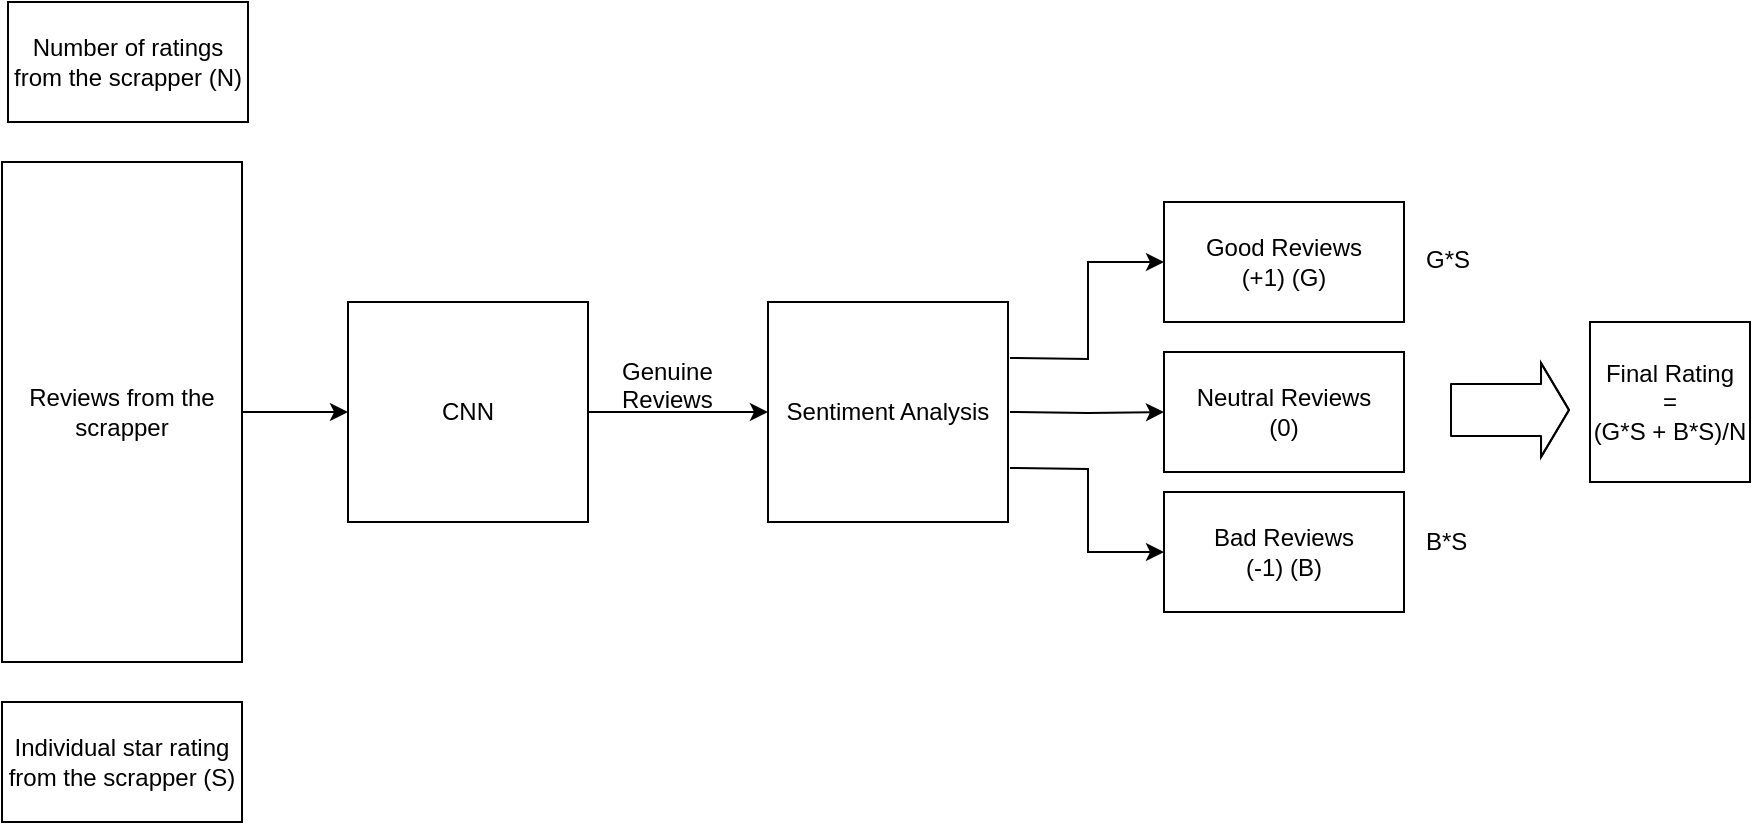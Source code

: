 <mxfile version="12.1.3" type="device" pages="1"><diagram id="q2C2-AsCh0tebOCbILGX" name="Page-1"><mxGraphModel dx="1024" dy="517" grid="1" gridSize="10" guides="1" tooltips="1" connect="1" arrows="1" fold="1" page="1" pageScale="1" pageWidth="1169" pageHeight="827" math="0" shadow="0"><root><mxCell id="0"/><mxCell id="1" parent="0"/><mxCell id="LRT2e3GvggIwjLuOvnoT-3" value="" style="edgeStyle=orthogonalEdgeStyle;rounded=0;orthogonalLoop=1;jettySize=auto;html=1;" edge="1" parent="1" source="LRT2e3GvggIwjLuOvnoT-1" target="LRT2e3GvggIwjLuOvnoT-2"><mxGeometry relative="1" as="geometry"/></mxCell><mxCell id="LRT2e3GvggIwjLuOvnoT-1" value="Reviews from the scrapper" style="rounded=0;whiteSpace=wrap;html=1;" vertex="1" parent="1"><mxGeometry x="17" y="100" width="120" height="250" as="geometry"/></mxCell><mxCell id="LRT2e3GvggIwjLuOvnoT-5" value="" style="edgeStyle=orthogonalEdgeStyle;rounded=0;orthogonalLoop=1;jettySize=auto;html=1;" edge="1" parent="1" source="LRT2e3GvggIwjLuOvnoT-2" target="LRT2e3GvggIwjLuOvnoT-4"><mxGeometry relative="1" as="geometry"/></mxCell><mxCell id="LRT2e3GvggIwjLuOvnoT-2" value="CNN" style="rounded=0;whiteSpace=wrap;html=1;" vertex="1" parent="1"><mxGeometry x="190" y="170" width="120" height="110" as="geometry"/></mxCell><mxCell id="LRT2e3GvggIwjLuOvnoT-11" style="edgeStyle=orthogonalEdgeStyle;rounded=0;orthogonalLoop=1;jettySize=auto;html=1;exitX=1;exitY=0.25;exitDx=0;exitDy=0;entryX=0;entryY=0.5;entryDx=0;entryDy=0;" edge="1" parent="1" target="LRT2e3GvggIwjLuOvnoT-7"><mxGeometry relative="1" as="geometry"><mxPoint x="521" y="198" as="sourcePoint"/></mxGeometry></mxCell><mxCell id="LRT2e3GvggIwjLuOvnoT-12" style="edgeStyle=orthogonalEdgeStyle;rounded=0;orthogonalLoop=1;jettySize=auto;html=1;exitX=1;exitY=0.75;exitDx=0;exitDy=0;entryX=0;entryY=0.5;entryDx=0;entryDy=0;" edge="1" parent="1" target="LRT2e3GvggIwjLuOvnoT-8"><mxGeometry relative="1" as="geometry"><mxPoint x="521" y="253" as="sourcePoint"/></mxGeometry></mxCell><mxCell id="LRT2e3GvggIwjLuOvnoT-15" style="edgeStyle=orthogonalEdgeStyle;rounded=0;orthogonalLoop=1;jettySize=auto;html=1;exitX=1;exitY=0.5;exitDx=0;exitDy=0;entryX=0;entryY=0.5;entryDx=0;entryDy=0;" edge="1" parent="1" target="LRT2e3GvggIwjLuOvnoT-14"><mxGeometry relative="1" as="geometry"><mxPoint x="521" y="225" as="sourcePoint"/></mxGeometry></mxCell><mxCell id="LRT2e3GvggIwjLuOvnoT-4" value="Sentiment Analysis" style="rounded=0;whiteSpace=wrap;html=1;" vertex="1" parent="1"><mxGeometry x="400" y="170" width="120" height="110" as="geometry"/></mxCell><mxCell id="LRT2e3GvggIwjLuOvnoT-7" value="Good Reviews&lt;br&gt;(+1) (G)" style="rounded=0;whiteSpace=wrap;html=1;" vertex="1" parent="1"><mxGeometry x="598" y="120" width="120" height="60" as="geometry"/></mxCell><mxCell id="LRT2e3GvggIwjLuOvnoT-8" value="Bad Reviews&lt;br&gt;(-1) (B)" style="rounded=0;whiteSpace=wrap;html=1;" vertex="1" parent="1"><mxGeometry x="598" y="265" width="120" height="60" as="geometry"/></mxCell><mxCell id="LRT2e3GvggIwjLuOvnoT-14" value="Neutral Reviews&lt;br&gt;(0)" style="rounded=0;whiteSpace=wrap;html=1;" vertex="1" parent="1"><mxGeometry x="598" y="195" width="120" height="60" as="geometry"/></mxCell><mxCell id="LRT2e3GvggIwjLuOvnoT-21" value="Individual star rating from the scrapper (S)" style="rounded=0;whiteSpace=wrap;html=1;" vertex="1" parent="1"><mxGeometry x="17" y="370" width="120" height="60" as="geometry"/></mxCell><mxCell id="LRT2e3GvggIwjLuOvnoT-22" value="Number of ratings from the scrapper (N)" style="rounded=0;whiteSpace=wrap;html=1;" vertex="1" parent="1"><mxGeometry x="20" y="20" width="120" height="60" as="geometry"/></mxCell><mxCell id="LRT2e3GvggIwjLuOvnoT-40" value="Final Rating&lt;br&gt;=&lt;br&gt;(G*S + B*S)/N" style="whiteSpace=wrap;html=1;aspect=fixed;" vertex="1" parent="1"><mxGeometry x="811" y="180" width="80" height="80" as="geometry"/></mxCell><mxCell id="LRT2e3GvggIwjLuOvnoT-42" value="" style="shape=flexArrow;endArrow=classic;html=1;width=26;endSize=4.33;" edge="1" parent="1"><mxGeometry width="50" height="50" relative="1" as="geometry"><mxPoint x="741" y="224" as="sourcePoint"/><mxPoint x="801" y="224" as="targetPoint"/><Array as="points"><mxPoint x="771" y="224"/></Array></mxGeometry></mxCell><mxCell id="LRT2e3GvggIwjLuOvnoT-44" value="G*S" style="text;html=1;resizable=0;points=[];autosize=1;align=left;verticalAlign=top;spacingTop=-4;" vertex="1" parent="1"><mxGeometry x="727" y="139" width="40" height="20" as="geometry"/></mxCell><mxCell id="LRT2e3GvggIwjLuOvnoT-45" value="B*S" style="text;html=1;resizable=0;points=[];autosize=1;align=left;verticalAlign=top;spacingTop=-4;" vertex="1" parent="1"><mxGeometry x="727" y="280" width="40" height="20" as="geometry"/></mxCell><mxCell id="LRT2e3GvggIwjLuOvnoT-49" value="Genuine&lt;br&gt;Reviews" style="text;html=1;resizable=0;points=[];autosize=1;align=left;verticalAlign=top;spacingTop=-4;" vertex="1" parent="1"><mxGeometry x="325" y="195" width="60" height="30" as="geometry"/></mxCell></root></mxGraphModel></diagram></mxfile>